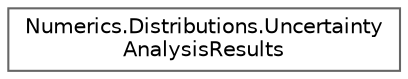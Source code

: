 digraph "Graphical Class Hierarchy"
{
 // LATEX_PDF_SIZE
  bgcolor="transparent";
  edge [fontname=Helvetica,fontsize=10,labelfontname=Helvetica,labelfontsize=10];
  node [fontname=Helvetica,fontsize=10,shape=box,height=0.2,width=0.4];
  rankdir="LR";
  Node0 [id="Node000000",label="Numerics.Distributions.Uncertainty\lAnalysisResults",height=0.2,width=0.4,color="grey40", fillcolor="white", style="filled",URL="$class_numerics_1_1_distributions_1_1_uncertainty_analysis_results.html",tooltip="A class for storing distribution uncertainty analysis results."];
}
